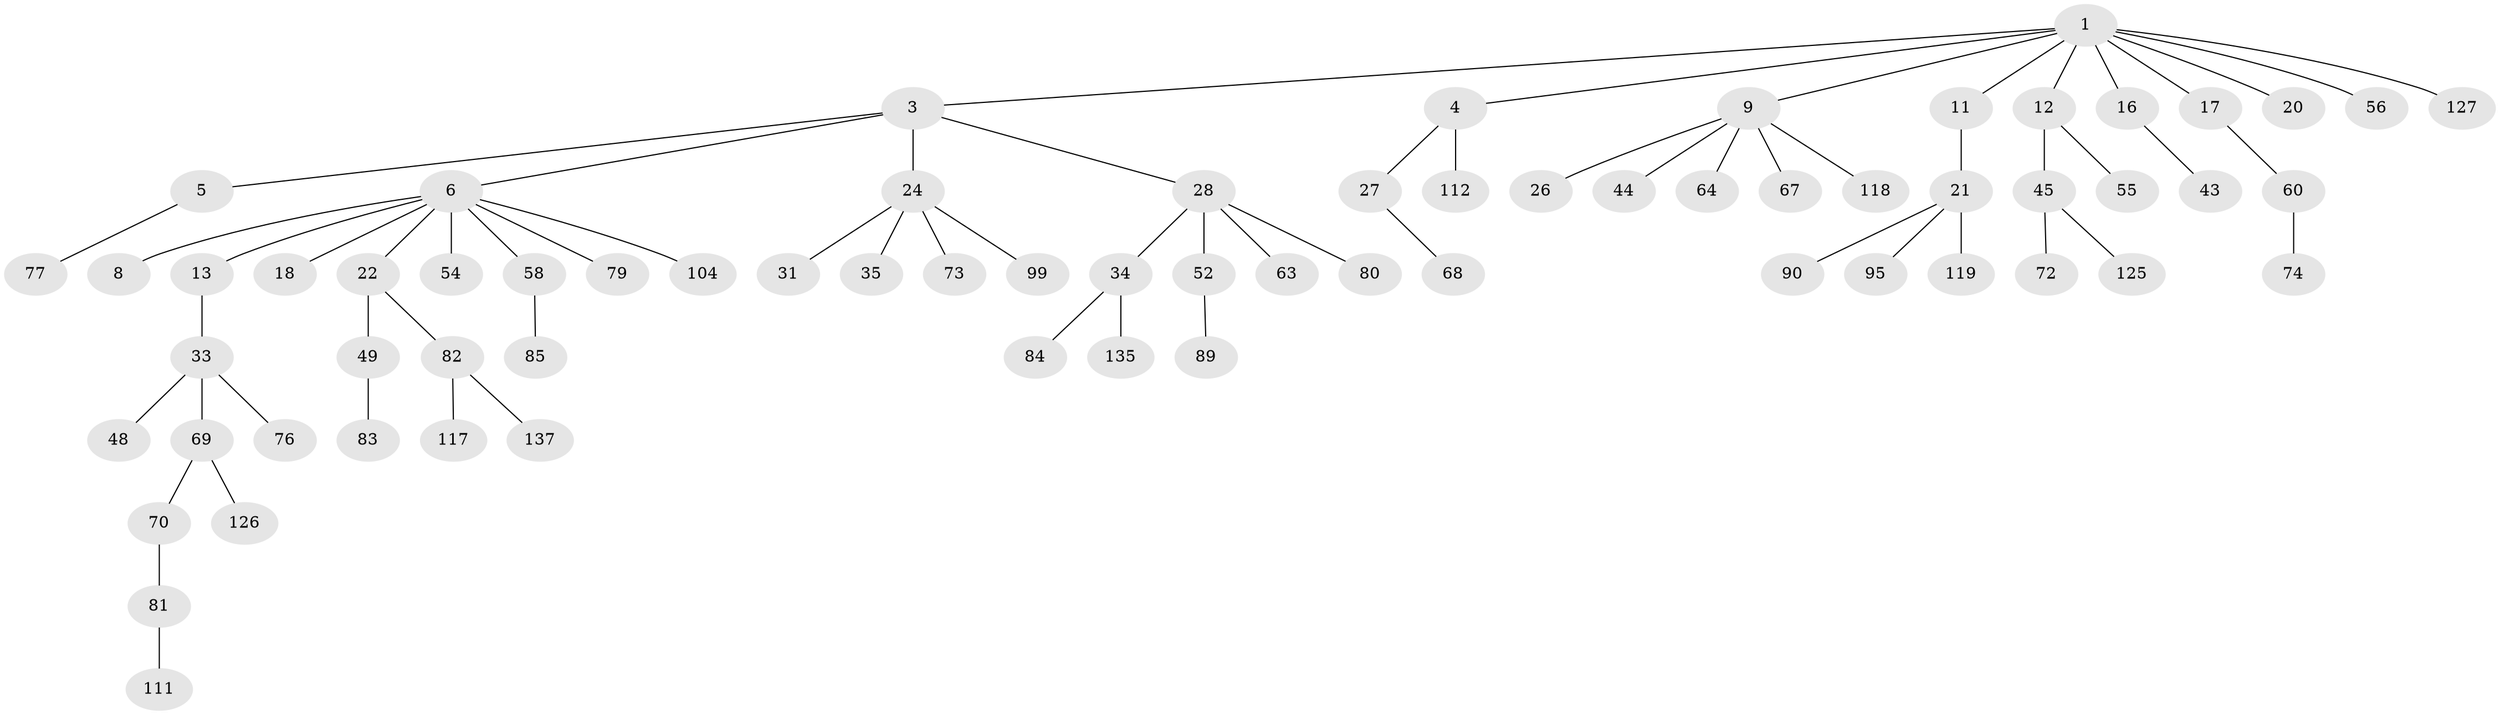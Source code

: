 // original degree distribution, {7: 0.0072992700729927005, 5: 0.029197080291970802, 3: 0.13138686131386862, 4: 0.043795620437956206, 10: 0.0072992700729927005, 2: 0.25547445255474455, 6: 0.021897810218978103, 1: 0.5036496350364964}
// Generated by graph-tools (version 1.1) at 2025/15/03/09/25 04:15:24]
// undirected, 68 vertices, 67 edges
graph export_dot {
graph [start="1"]
  node [color=gray90,style=filled];
  1 [super="+2"];
  3;
  4;
  5 [super="+65+19"];
  6 [super="+15+51+10+88+7"];
  8 [super="+120+39"];
  9 [super="+14+59+23"];
  11;
  12 [super="+38"];
  13 [super="+105"];
  16;
  17 [super="+37+40"];
  18;
  20 [super="+25"];
  21;
  22 [super="+29+121+108"];
  24 [super="+78+71"];
  26 [super="+42+57"];
  27 [super="+41"];
  28 [super="+131+32"];
  31 [super="+61"];
  33;
  34;
  35 [super="+110+124"];
  43 [super="+106"];
  44;
  45 [super="+102+91+53+50"];
  48;
  49;
  52;
  54 [super="+96"];
  55;
  56 [super="+86"];
  58 [super="+66"];
  60;
  63;
  64;
  67;
  68;
  69;
  70;
  72;
  73;
  74;
  76;
  77;
  79;
  80;
  81;
  82;
  83;
  84;
  85 [super="+113"];
  89;
  90;
  95;
  99 [super="+115"];
  104;
  111;
  112;
  117;
  118 [super="+128"];
  119;
  125;
  126;
  127;
  135;
  137;
  1 -- 11;
  1 -- 12;
  1 -- 16;
  1 -- 17;
  1 -- 56;
  1 -- 127;
  1 -- 3;
  1 -- 4;
  1 -- 20;
  1 -- 9;
  3 -- 5;
  3 -- 6;
  3 -- 24;
  3 -- 28;
  4 -- 27;
  4 -- 112;
  5 -- 77;
  6 -- 8;
  6 -- 13;
  6 -- 18;
  6 -- 79;
  6 -- 104;
  6 -- 54;
  6 -- 58;
  6 -- 22;
  9 -- 44;
  9 -- 67;
  9 -- 64;
  9 -- 26;
  9 -- 118;
  11 -- 21;
  12 -- 45;
  12 -- 55;
  13 -- 33;
  16 -- 43;
  17 -- 60;
  21 -- 90;
  21 -- 95;
  21 -- 119;
  22 -- 49;
  22 -- 82;
  24 -- 31;
  24 -- 35;
  24 -- 73;
  24 -- 99;
  27 -- 68;
  28 -- 34;
  28 -- 63;
  28 -- 80;
  28 -- 52;
  33 -- 48;
  33 -- 69;
  33 -- 76;
  34 -- 84;
  34 -- 135;
  45 -- 125;
  45 -- 72;
  49 -- 83;
  52 -- 89;
  58 -- 85;
  60 -- 74;
  69 -- 70;
  69 -- 126;
  70 -- 81;
  81 -- 111;
  82 -- 117;
  82 -- 137;
}
